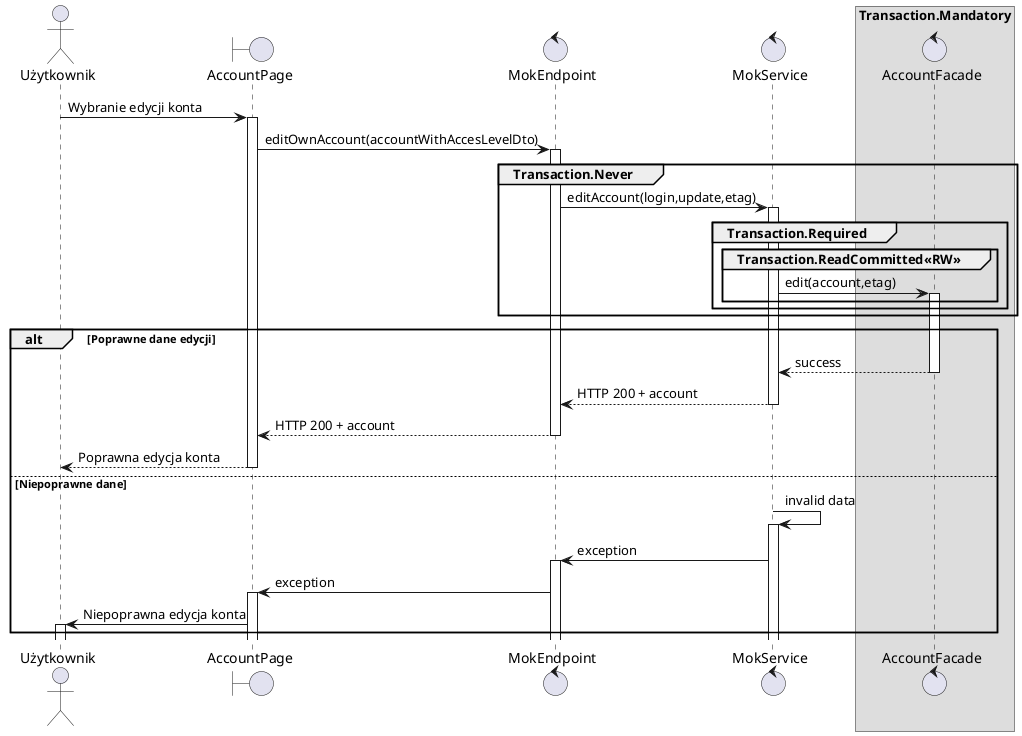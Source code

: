 @startuml MOK 9 edytuj własne konto

actor Użytkownik as admin
boundary AccountPage as gui
control MokEndpoint as controller
control MokService as service
control AccountFacade as facade

skinparam backgroundcolor transparent
box Transaction.Mandatory
participant facade
end box


admin -> gui ++ : Wybranie edycji konta
gui -> controller ++ : editOwnAccount(accountWithAccesLevelDto)
group Transaction.Never
    controller -> service ++ : editAccount(login,update,etag)
    group Transaction.Required
        group Transaction.ReadCommitted<<RW>>
            service -> facade ++ : edit(account,etag)
        end
    end
end
alt Poprawne dane edycji
return success
return HTTP 200 + account
return HTTP 200 + account
return  Poprawna edycja konta
else Niepoprawne dane
service -> service ++: invalid data
service -> controller ++ : exception
controller -> gui ++ : exception
gui -> admin ++ : Niepoprawna edycja konta
end